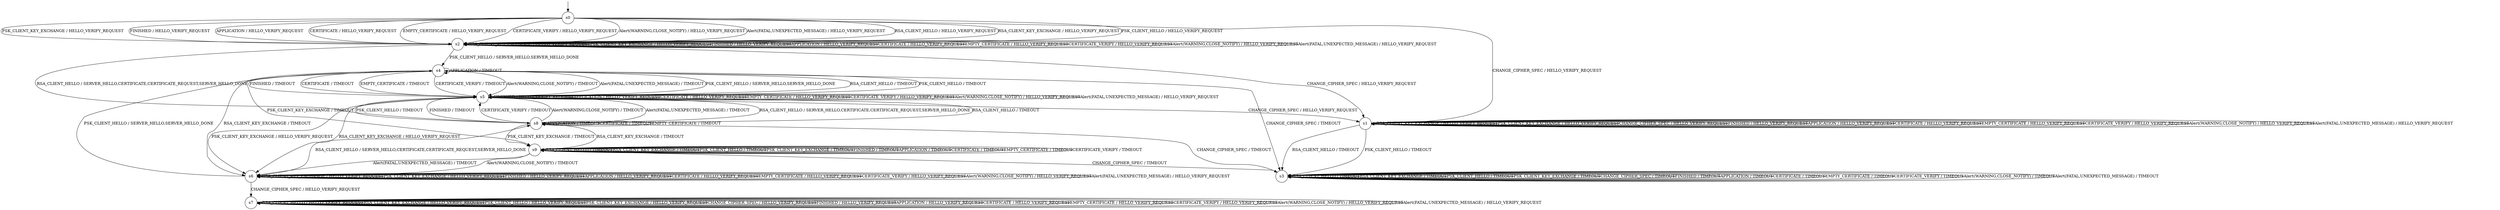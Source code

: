 digraph g {

	s0 [shape="circle" label="s0"];
	s1 [shape="circle" label="s1"];
	s2 [shape="circle" label="s2"];
	s3 [shape="circle" label="s3"];
	s4 [shape="circle" label="s4"];
	s5 [shape="circle" label="s5"];
	s6 [shape="circle" label="s6"];
	s7 [shape="circle" label="s7"];
	s8 [shape="circle" label="s8"];
	s9 [shape="circle" label="s9"];
	s0 -> s2 [label="RSA_CLIENT_HELLO / HELLO_VERIFY_REQUEST"];
	s0 -> s2 [label="RSA_CLIENT_KEY_EXCHANGE / HELLO_VERIFY_REQUEST"];
	s0 -> s2 [label="PSK_CLIENT_HELLO / HELLO_VERIFY_REQUEST"];
	s0 -> s2 [label="PSK_CLIENT_KEY_EXCHANGE / HELLO_VERIFY_REQUEST"];
	s0 -> s1 [label="CHANGE_CIPHER_SPEC / HELLO_VERIFY_REQUEST"];
	s0 -> s2 [label="FINISHED / HELLO_VERIFY_REQUEST"];
	s0 -> s2 [label="APPLICATION / HELLO_VERIFY_REQUEST"];
	s0 -> s2 [label="CERTIFICATE / HELLO_VERIFY_REQUEST"];
	s0 -> s2 [label="EMPTY_CERTIFICATE / HELLO_VERIFY_REQUEST"];
	s0 -> s2 [label="CERTIFICATE_VERIFY / HELLO_VERIFY_REQUEST"];
	s0 -> s2 [label="Alert(WARNING,CLOSE_NOTIFY) / HELLO_VERIFY_REQUEST"];
	s0 -> s2 [label="Alert(FATAL,UNEXPECTED_MESSAGE) / HELLO_VERIFY_REQUEST"];
	s1 -> s3 [label="RSA_CLIENT_HELLO / TIMEOUT"];
	s1 -> s1 [label="RSA_CLIENT_KEY_EXCHANGE / HELLO_VERIFY_REQUEST"];
	s1 -> s3 [label="PSK_CLIENT_HELLO / TIMEOUT"];
	s1 -> s1 [label="PSK_CLIENT_KEY_EXCHANGE / HELLO_VERIFY_REQUEST"];
	s1 -> s1 [label="CHANGE_CIPHER_SPEC / HELLO_VERIFY_REQUEST"];
	s1 -> s1 [label="FINISHED / HELLO_VERIFY_REQUEST"];
	s1 -> s1 [label="APPLICATION / HELLO_VERIFY_REQUEST"];
	s1 -> s1 [label="CERTIFICATE / HELLO_VERIFY_REQUEST"];
	s1 -> s1 [label="EMPTY_CERTIFICATE / HELLO_VERIFY_REQUEST"];
	s1 -> s1 [label="CERTIFICATE_VERIFY / HELLO_VERIFY_REQUEST"];
	s1 -> s1 [label="Alert(WARNING,CLOSE_NOTIFY) / HELLO_VERIFY_REQUEST"];
	s1 -> s1 [label="Alert(FATAL,UNEXPECTED_MESSAGE) / HELLO_VERIFY_REQUEST"];
	s2 -> s8 [label="RSA_CLIENT_HELLO / SERVER_HELLO,CERTIFICATE,CERTIFICATE_REQUEST,SERVER_HELLO_DONE"];
	s2 -> s2 [label="RSA_CLIENT_KEY_EXCHANGE / HELLO_VERIFY_REQUEST"];
	s2 -> s4 [label="PSK_CLIENT_HELLO / SERVER_HELLO,SERVER_HELLO_DONE"];
	s2 -> s2 [label="PSK_CLIENT_KEY_EXCHANGE / HELLO_VERIFY_REQUEST"];
	s2 -> s1 [label="CHANGE_CIPHER_SPEC / HELLO_VERIFY_REQUEST"];
	s2 -> s2 [label="FINISHED / HELLO_VERIFY_REQUEST"];
	s2 -> s2 [label="APPLICATION / HELLO_VERIFY_REQUEST"];
	s2 -> s2 [label="CERTIFICATE / HELLO_VERIFY_REQUEST"];
	s2 -> s2 [label="EMPTY_CERTIFICATE / HELLO_VERIFY_REQUEST"];
	s2 -> s2 [label="CERTIFICATE_VERIFY / HELLO_VERIFY_REQUEST"];
	s2 -> s2 [label="Alert(WARNING,CLOSE_NOTIFY) / HELLO_VERIFY_REQUEST"];
	s2 -> s2 [label="Alert(FATAL,UNEXPECTED_MESSAGE) / HELLO_VERIFY_REQUEST"];
	s3 -> s3 [label="RSA_CLIENT_HELLO / TIMEOUT"];
	s3 -> s3 [label="RSA_CLIENT_KEY_EXCHANGE / TIMEOUT"];
	s3 -> s3 [label="PSK_CLIENT_HELLO / TIMEOUT"];
	s3 -> s3 [label="PSK_CLIENT_KEY_EXCHANGE / TIMEOUT"];
	s3 -> s3 [label="CHANGE_CIPHER_SPEC / TIMEOUT"];
	s3 -> s3 [label="FINISHED / TIMEOUT"];
	s3 -> s3 [label="APPLICATION / TIMEOUT"];
	s3 -> s3 [label="CERTIFICATE / TIMEOUT"];
	s3 -> s3 [label="EMPTY_CERTIFICATE / TIMEOUT"];
	s3 -> s3 [label="CERTIFICATE_VERIFY / TIMEOUT"];
	s3 -> s3 [label="Alert(WARNING,CLOSE_NOTIFY) / TIMEOUT"];
	s3 -> s3 [label="Alert(FATAL,UNEXPECTED_MESSAGE) / TIMEOUT"];
	s4 -> s5 [label="RSA_CLIENT_HELLO / TIMEOUT"];
	s4 -> s6 [label="RSA_CLIENT_KEY_EXCHANGE / TIMEOUT"];
	s4 -> s5 [label="PSK_CLIENT_HELLO / TIMEOUT"];
	s4 -> s9 [label="PSK_CLIENT_KEY_EXCHANGE / TIMEOUT"];
	s4 -> s3 [label="CHANGE_CIPHER_SPEC / TIMEOUT"];
	s4 -> s5 [label="FINISHED / TIMEOUT"];
	s4 -> s4 [label="APPLICATION / TIMEOUT"];
	s4 -> s5 [label="CERTIFICATE / TIMEOUT"];
	s4 -> s5 [label="EMPTY_CERTIFICATE / TIMEOUT"];
	s4 -> s5 [label="CERTIFICATE_VERIFY / TIMEOUT"];
	s4 -> s5 [label="Alert(WARNING,CLOSE_NOTIFY) / TIMEOUT"];
	s4 -> s5 [label="Alert(FATAL,UNEXPECTED_MESSAGE) / TIMEOUT"];
	s5 -> s8 [label="RSA_CLIENT_HELLO / SERVER_HELLO,CERTIFICATE,CERTIFICATE_REQUEST,SERVER_HELLO_DONE"];
	s5 -> s6 [label="RSA_CLIENT_KEY_EXCHANGE / HELLO_VERIFY_REQUEST"];
	s5 -> s4 [label="PSK_CLIENT_HELLO / SERVER_HELLO,SERVER_HELLO_DONE"];
	s5 -> s6 [label="PSK_CLIENT_KEY_EXCHANGE / HELLO_VERIFY_REQUEST"];
	s5 -> s1 [label="CHANGE_CIPHER_SPEC / HELLO_VERIFY_REQUEST"];
	s5 -> s5 [label="FINISHED / HELLO_VERIFY_REQUEST"];
	s5 -> s5 [label="APPLICATION / HELLO_VERIFY_REQUEST"];
	s5 -> s5 [label="CERTIFICATE / HELLO_VERIFY_REQUEST"];
	s5 -> s5 [label="EMPTY_CERTIFICATE / HELLO_VERIFY_REQUEST"];
	s5 -> s5 [label="CERTIFICATE_VERIFY / HELLO_VERIFY_REQUEST"];
	s5 -> s5 [label="Alert(WARNING,CLOSE_NOTIFY) / HELLO_VERIFY_REQUEST"];
	s5 -> s5 [label="Alert(FATAL,UNEXPECTED_MESSAGE) / HELLO_VERIFY_REQUEST"];
	s6 -> s8 [label="RSA_CLIENT_HELLO / SERVER_HELLO,CERTIFICATE,CERTIFICATE_REQUEST,SERVER_HELLO_DONE"];
	s6 -> s6 [label="RSA_CLIENT_KEY_EXCHANGE / HELLO_VERIFY_REQUEST"];
	s6 -> s4 [label="PSK_CLIENT_HELLO / SERVER_HELLO,SERVER_HELLO_DONE"];
	s6 -> s6 [label="PSK_CLIENT_KEY_EXCHANGE / HELLO_VERIFY_REQUEST"];
	s6 -> s7 [label="CHANGE_CIPHER_SPEC / HELLO_VERIFY_REQUEST"];
	s6 -> s6 [label="FINISHED / HELLO_VERIFY_REQUEST"];
	s6 -> s6 [label="APPLICATION / HELLO_VERIFY_REQUEST"];
	s6 -> s6 [label="CERTIFICATE / HELLO_VERIFY_REQUEST"];
	s6 -> s6 [label="EMPTY_CERTIFICATE / HELLO_VERIFY_REQUEST"];
	s6 -> s6 [label="CERTIFICATE_VERIFY / HELLO_VERIFY_REQUEST"];
	s6 -> s6 [label="Alert(WARNING,CLOSE_NOTIFY) / HELLO_VERIFY_REQUEST"];
	s6 -> s6 [label="Alert(FATAL,UNEXPECTED_MESSAGE) / HELLO_VERIFY_REQUEST"];
	s7 -> s7 [label="RSA_CLIENT_HELLO / HELLO_VERIFY_REQUEST"];
	s7 -> s7 [label="RSA_CLIENT_KEY_EXCHANGE / HELLO_VERIFY_REQUEST"];
	s7 -> s7 [label="PSK_CLIENT_HELLO / HELLO_VERIFY_REQUEST"];
	s7 -> s7 [label="PSK_CLIENT_KEY_EXCHANGE / HELLO_VERIFY_REQUEST"];
	s7 -> s7 [label="CHANGE_CIPHER_SPEC / HELLO_VERIFY_REQUEST"];
	s7 -> s7 [label="FINISHED / HELLO_VERIFY_REQUEST"];
	s7 -> s7 [label="APPLICATION / HELLO_VERIFY_REQUEST"];
	s7 -> s7 [label="CERTIFICATE / HELLO_VERIFY_REQUEST"];
	s7 -> s7 [label="EMPTY_CERTIFICATE / HELLO_VERIFY_REQUEST"];
	s7 -> s7 [label="CERTIFICATE_VERIFY / HELLO_VERIFY_REQUEST"];
	s7 -> s7 [label="Alert(WARNING,CLOSE_NOTIFY) / HELLO_VERIFY_REQUEST"];
	s7 -> s7 [label="Alert(FATAL,UNEXPECTED_MESSAGE) / HELLO_VERIFY_REQUEST"];
	s8 -> s5 [label="RSA_CLIENT_HELLO / TIMEOUT"];
	s8 -> s9 [label="RSA_CLIENT_KEY_EXCHANGE / TIMEOUT"];
	s8 -> s5 [label="PSK_CLIENT_HELLO / TIMEOUT"];
	s8 -> s9 [label="PSK_CLIENT_KEY_EXCHANGE / TIMEOUT"];
	s8 -> s3 [label="CHANGE_CIPHER_SPEC / TIMEOUT"];
	s8 -> s5 [label="FINISHED / TIMEOUT"];
	s8 -> s8 [label="APPLICATION / TIMEOUT"];
	s8 -> s8 [label="CERTIFICATE / TIMEOUT"];
	s8 -> s8 [label="EMPTY_CERTIFICATE / TIMEOUT"];
	s8 -> s5 [label="CERTIFICATE_VERIFY / TIMEOUT"];
	s8 -> s5 [label="Alert(WARNING,CLOSE_NOTIFY) / TIMEOUT"];
	s8 -> s5 [label="Alert(FATAL,UNEXPECTED_MESSAGE) / TIMEOUT"];
	s9 -> s9 [label="RSA_CLIENT_HELLO / TIMEOUT"];
	s9 -> s9 [label="RSA_CLIENT_KEY_EXCHANGE / TIMEOUT"];
	s9 -> s9 [label="PSK_CLIENT_HELLO / TIMEOUT"];
	s9 -> s9 [label="PSK_CLIENT_KEY_EXCHANGE / TIMEOUT"];
	s9 -> s3 [label="CHANGE_CIPHER_SPEC / TIMEOUT"];
	s9 -> s9 [label="FINISHED / TIMEOUT"];
	s9 -> s9 [label="APPLICATION / TIMEOUT"];
	s9 -> s9 [label="CERTIFICATE / TIMEOUT"];
	s9 -> s9 [label="EMPTY_CERTIFICATE / TIMEOUT"];
	s9 -> s9 [label="CERTIFICATE_VERIFY / TIMEOUT"];
	s9 -> s6 [label="Alert(WARNING,CLOSE_NOTIFY) / TIMEOUT"];
	s9 -> s6 [label="Alert(FATAL,UNEXPECTED_MESSAGE) / TIMEOUT"];

__start0 [label="" shape="none" width="0" height="0"];
__start0 -> s0;

}
